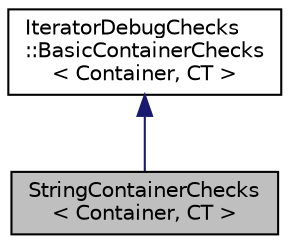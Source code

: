 digraph "StringContainerChecks&lt; Container, CT &gt;"
{
  edge [fontname="Helvetica",fontsize="10",labelfontname="Helvetica",labelfontsize="10"];
  node [fontname="Helvetica",fontsize="10",shape=record];
  Node2 [label="StringContainerChecks\l\< Container, CT \>",height=0.2,width=0.4,color="black", fillcolor="grey75", style="filled", fontcolor="black"];
  Node3 -> Node2 [dir="back",color="midnightblue",fontsize="10",style="solid",fontname="Helvetica"];
  Node3 [label="IteratorDebugChecks\l::BasicContainerChecks\l\< Container, CT \>",height=0.2,width=0.4,color="black", fillcolor="white", style="filled",URL="$struct_iterator_debug_checks_1_1_basic_container_checks.html"];
}
